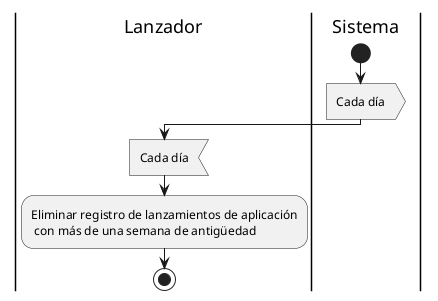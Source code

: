 
@startuml RIAP#62.activity.1.es

skinparam monochrome true

|Lanzador|
|Sistema|
start
:Cada día>
|Lanzador|
:Cada día<
:Eliminar registro de lanzamientos de aplicación\n con más de una semana de antigüedad;
stop

@enduml
